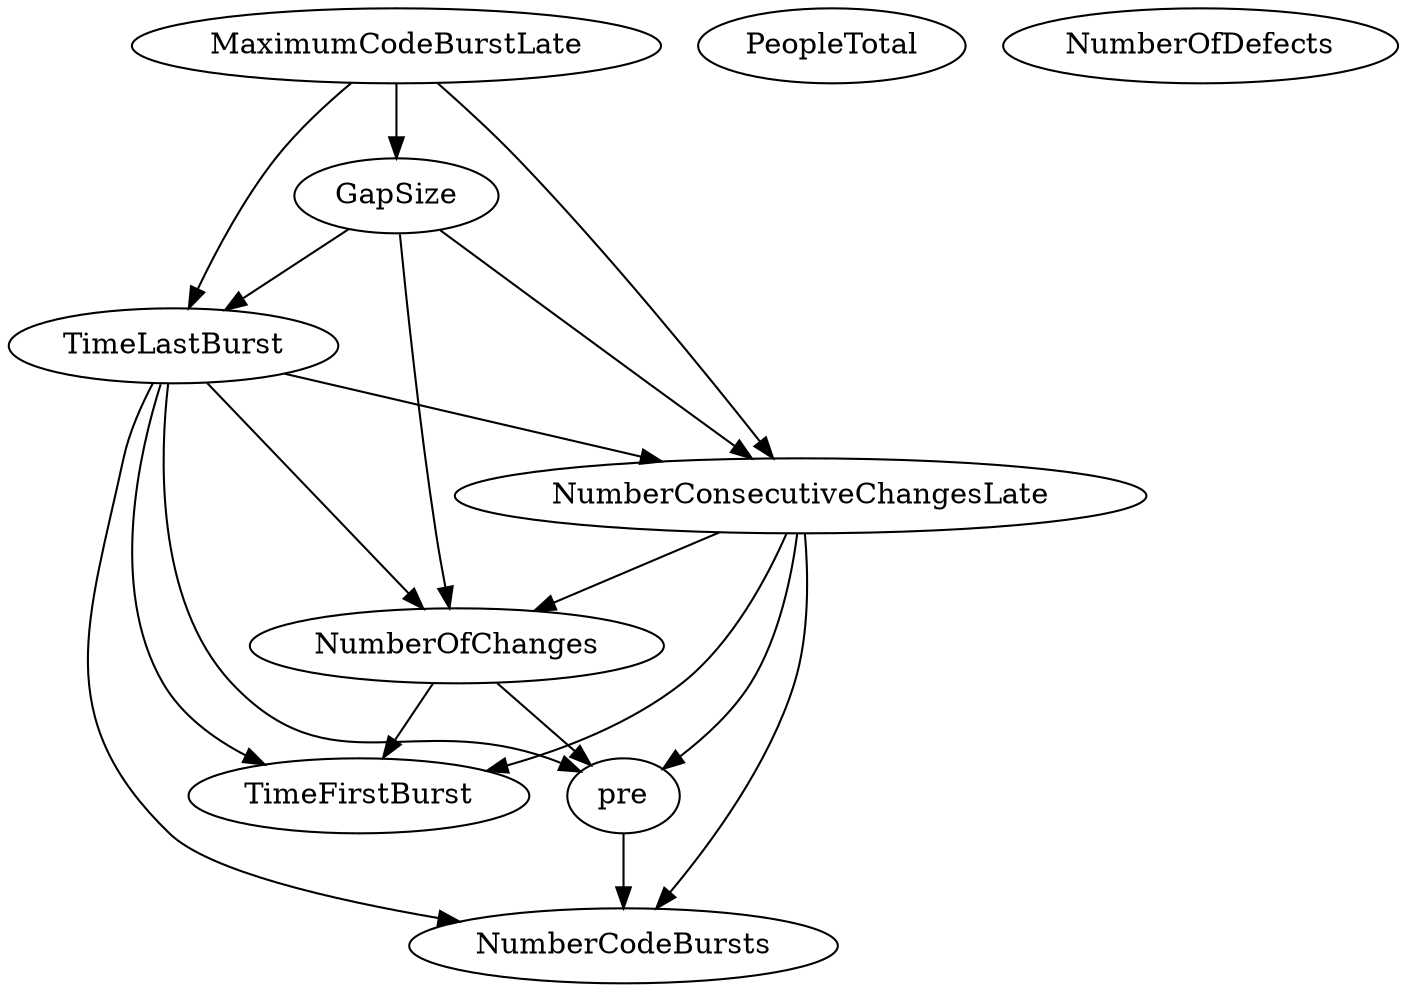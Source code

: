 digraph {
   NumberConsecutiveChangesLate;
   PeopleTotal;
   NumberOfDefects;
   pre;
   GapSize;
   MaximumCodeBurstLate;
   TimeFirstBurst;
   TimeLastBurst;
   NumberCodeBursts;
   NumberOfChanges;
   NumberConsecutiveChangesLate -> pre;
   NumberConsecutiveChangesLate -> TimeFirstBurst;
   NumberConsecutiveChangesLate -> NumberCodeBursts;
   NumberConsecutiveChangesLate -> NumberOfChanges;
   pre -> NumberCodeBursts;
   GapSize -> NumberConsecutiveChangesLate;
   GapSize -> TimeLastBurst;
   GapSize -> NumberOfChanges;
   MaximumCodeBurstLate -> NumberConsecutiveChangesLate;
   MaximumCodeBurstLate -> GapSize;
   MaximumCodeBurstLate -> TimeLastBurst;
   TimeLastBurst -> NumberConsecutiveChangesLate;
   TimeLastBurst -> pre;
   TimeLastBurst -> TimeFirstBurst;
   TimeLastBurst -> NumberCodeBursts;
   TimeLastBurst -> NumberOfChanges;
   NumberOfChanges -> pre;
   NumberOfChanges -> TimeFirstBurst;
}
